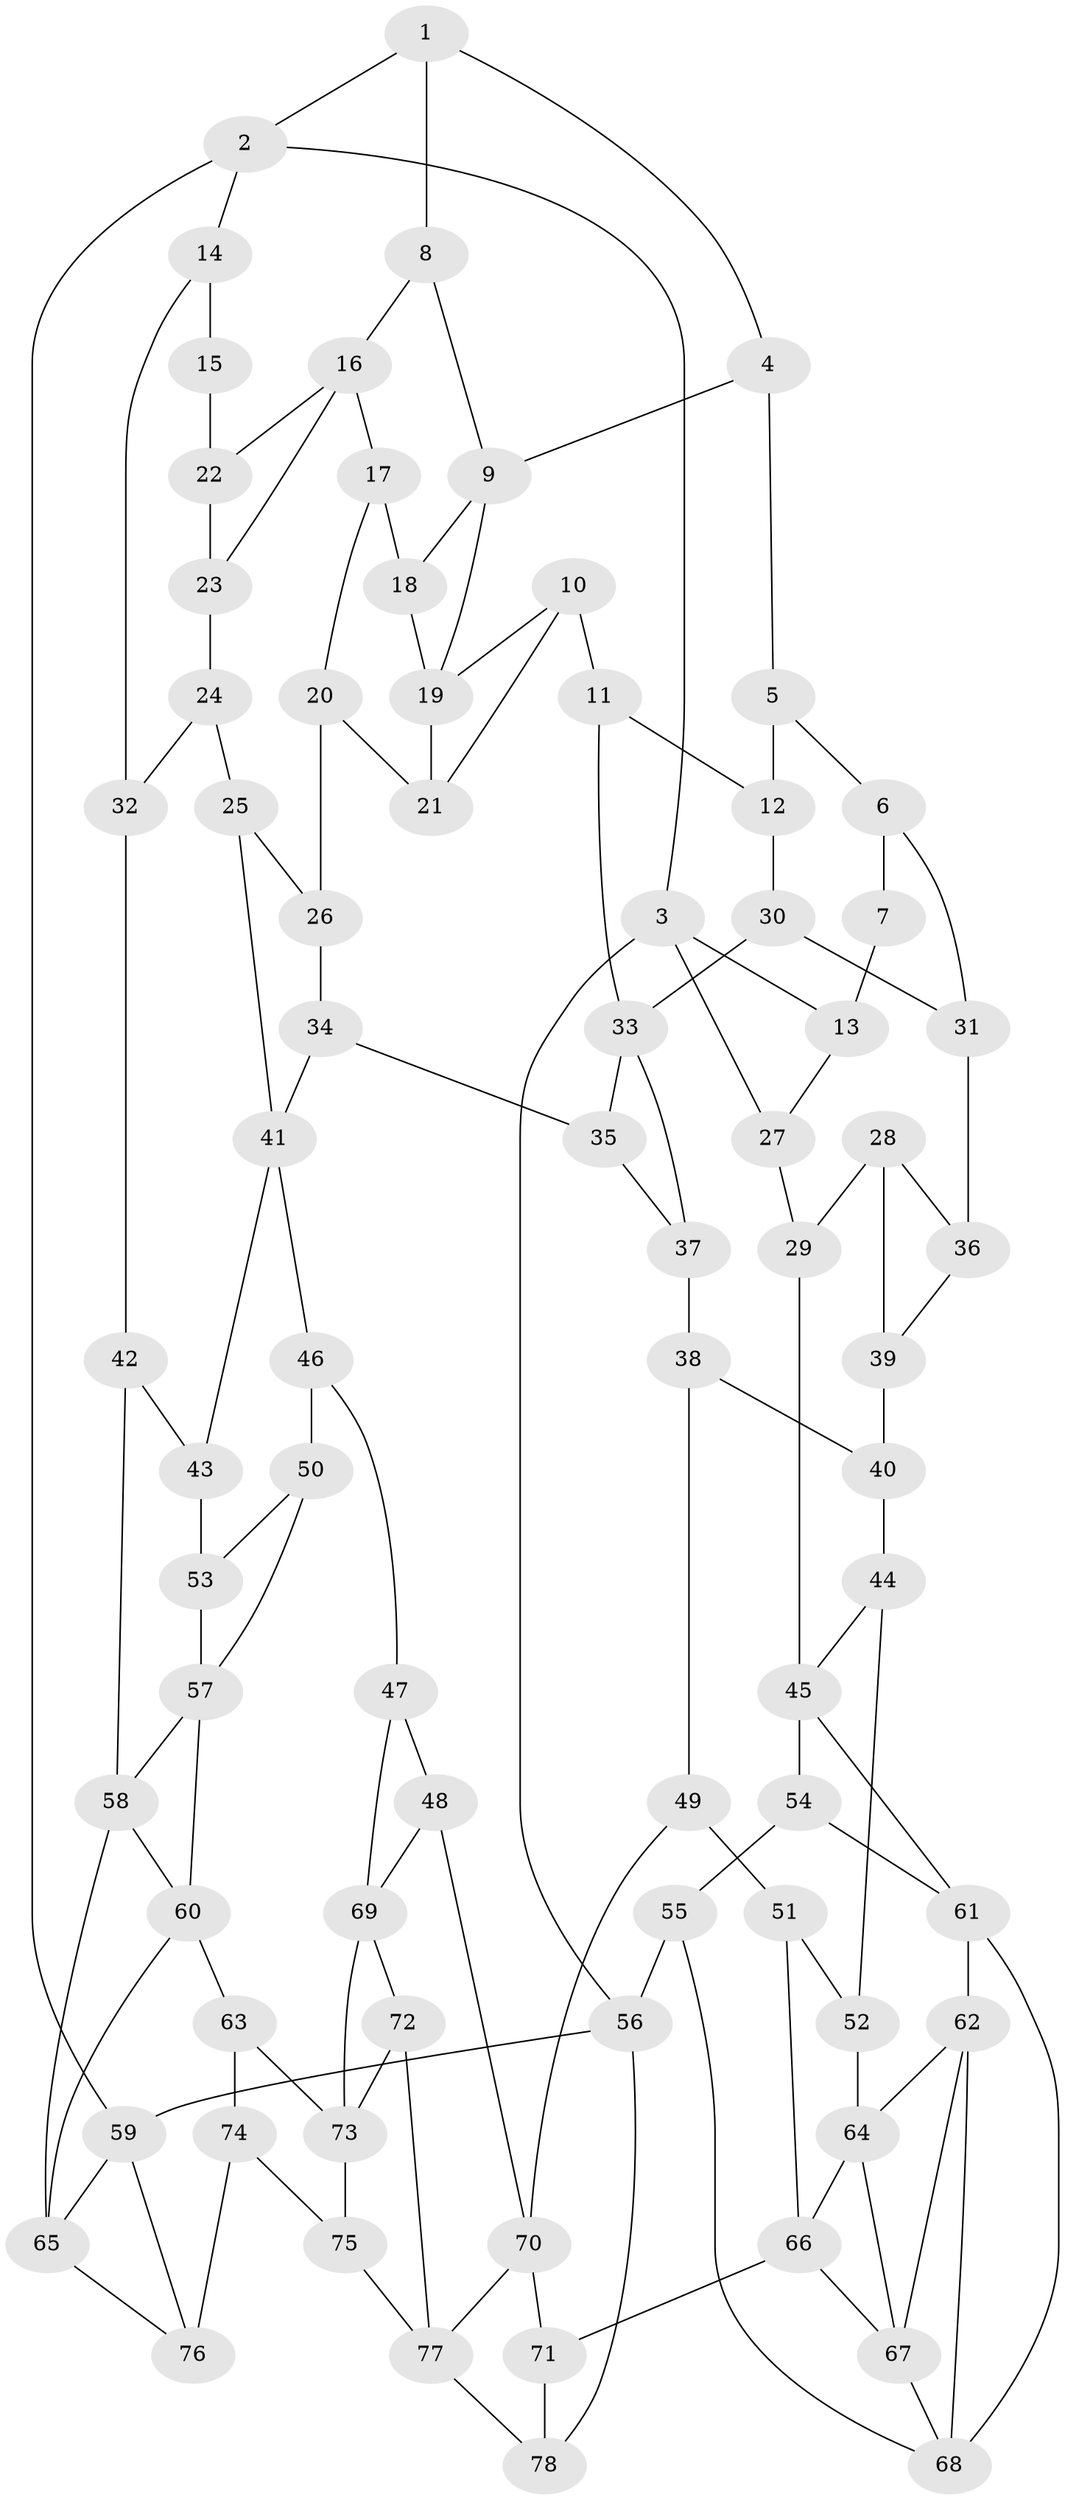 // original degree distribution, {3: 0.01818181818181818, 4: 0.24545454545454545, 6: 0.22727272727272727, 5: 0.509090909090909}
// Generated by graph-tools (version 1.1) at 2025/38/03/04/25 23:38:33]
// undirected, 78 vertices, 128 edges
graph export_dot {
  node [color=gray90,style=filled];
  1;
  2;
  3;
  4;
  5;
  6;
  7;
  8;
  9;
  10;
  11;
  12;
  13;
  14;
  15;
  16;
  17;
  18;
  19;
  20;
  21;
  22;
  23;
  24;
  25;
  26;
  27;
  28;
  29;
  30;
  31;
  32;
  33;
  34;
  35;
  36;
  37;
  38;
  39;
  40;
  41;
  42;
  43;
  44;
  45;
  46;
  47;
  48;
  49;
  50;
  51;
  52;
  53;
  54;
  55;
  56;
  57;
  58;
  59;
  60;
  61;
  62;
  63;
  64;
  65;
  66;
  67;
  68;
  69;
  70;
  71;
  72;
  73;
  74;
  75;
  76;
  77;
  78;
  1 -- 2 [weight=1.0];
  1 -- 4 [weight=1.0];
  1 -- 8 [weight=1.0];
  2 -- 3 [weight=1.0];
  2 -- 14 [weight=1.0];
  2 -- 59 [weight=1.0];
  3 -- 13 [weight=1.0];
  3 -- 27 [weight=1.0];
  3 -- 56 [weight=1.0];
  4 -- 5 [weight=1.0];
  4 -- 9 [weight=1.0];
  5 -- 6 [weight=1.0];
  5 -- 12 [weight=1.0];
  6 -- 7 [weight=1.0];
  6 -- 31 [weight=1.0];
  7 -- 13 [weight=2.0];
  8 -- 9 [weight=1.0];
  8 -- 16 [weight=1.0];
  9 -- 18 [weight=1.0];
  9 -- 19 [weight=1.0];
  10 -- 11 [weight=1.0];
  10 -- 19 [weight=1.0];
  10 -- 21 [weight=1.0];
  11 -- 12 [weight=1.0];
  11 -- 33 [weight=1.0];
  12 -- 30 [weight=1.0];
  13 -- 27 [weight=1.0];
  14 -- 15 [weight=1.0];
  14 -- 32 [weight=1.0];
  15 -- 22 [weight=2.0];
  16 -- 17 [weight=1.0];
  16 -- 22 [weight=1.0];
  16 -- 23 [weight=1.0];
  17 -- 18 [weight=1.0];
  17 -- 20 [weight=1.0];
  18 -- 19 [weight=1.0];
  19 -- 21 [weight=1.0];
  20 -- 21 [weight=1.0];
  20 -- 26 [weight=1.0];
  22 -- 23 [weight=1.0];
  23 -- 24 [weight=1.0];
  24 -- 25 [weight=1.0];
  24 -- 32 [weight=1.0];
  25 -- 26 [weight=1.0];
  25 -- 41 [weight=1.0];
  26 -- 34 [weight=1.0];
  27 -- 29 [weight=1.0];
  28 -- 29 [weight=1.0];
  28 -- 36 [weight=1.0];
  28 -- 39 [weight=1.0];
  29 -- 45 [weight=1.0];
  30 -- 31 [weight=1.0];
  30 -- 33 [weight=1.0];
  31 -- 36 [weight=2.0];
  32 -- 42 [weight=1.0];
  33 -- 35 [weight=1.0];
  33 -- 37 [weight=1.0];
  34 -- 35 [weight=1.0];
  34 -- 41 [weight=1.0];
  35 -- 37 [weight=1.0];
  36 -- 39 [weight=1.0];
  37 -- 38 [weight=1.0];
  38 -- 40 [weight=1.0];
  38 -- 49 [weight=1.0];
  39 -- 40 [weight=2.0];
  40 -- 44 [weight=1.0];
  41 -- 43 [weight=1.0];
  41 -- 46 [weight=1.0];
  42 -- 43 [weight=1.0];
  42 -- 58 [weight=1.0];
  43 -- 53 [weight=2.0];
  44 -- 45 [weight=1.0];
  44 -- 52 [weight=1.0];
  45 -- 54 [weight=1.0];
  45 -- 61 [weight=1.0];
  46 -- 47 [weight=1.0];
  46 -- 50 [weight=1.0];
  47 -- 48 [weight=1.0];
  47 -- 69 [weight=1.0];
  48 -- 69 [weight=1.0];
  48 -- 70 [weight=1.0];
  49 -- 51 [weight=1.0];
  49 -- 70 [weight=1.0];
  50 -- 53 [weight=1.0];
  50 -- 57 [weight=1.0];
  51 -- 52 [weight=1.0];
  51 -- 66 [weight=1.0];
  52 -- 64 [weight=1.0];
  53 -- 57 [weight=1.0];
  54 -- 55 [weight=1.0];
  54 -- 61 [weight=1.0];
  55 -- 56 [weight=1.0];
  55 -- 68 [weight=1.0];
  56 -- 59 [weight=1.0];
  56 -- 78 [weight=1.0];
  57 -- 58 [weight=1.0];
  57 -- 60 [weight=1.0];
  58 -- 60 [weight=1.0];
  58 -- 65 [weight=1.0];
  59 -- 65 [weight=1.0];
  59 -- 76 [weight=1.0];
  60 -- 63 [weight=1.0];
  60 -- 65 [weight=1.0];
  61 -- 62 [weight=1.0];
  61 -- 68 [weight=1.0];
  62 -- 64 [weight=1.0];
  62 -- 67 [weight=1.0];
  62 -- 68 [weight=1.0];
  63 -- 73 [weight=1.0];
  63 -- 74 [weight=1.0];
  64 -- 66 [weight=1.0];
  64 -- 67 [weight=1.0];
  65 -- 76 [weight=1.0];
  66 -- 67 [weight=1.0];
  66 -- 71 [weight=1.0];
  67 -- 68 [weight=1.0];
  69 -- 72 [weight=1.0];
  69 -- 73 [weight=1.0];
  70 -- 71 [weight=1.0];
  70 -- 77 [weight=1.0];
  71 -- 78 [weight=1.0];
  72 -- 73 [weight=1.0];
  72 -- 77 [weight=1.0];
  73 -- 75 [weight=1.0];
  74 -- 75 [weight=1.0];
  74 -- 76 [weight=2.0];
  75 -- 77 [weight=1.0];
  77 -- 78 [weight=1.0];
}
